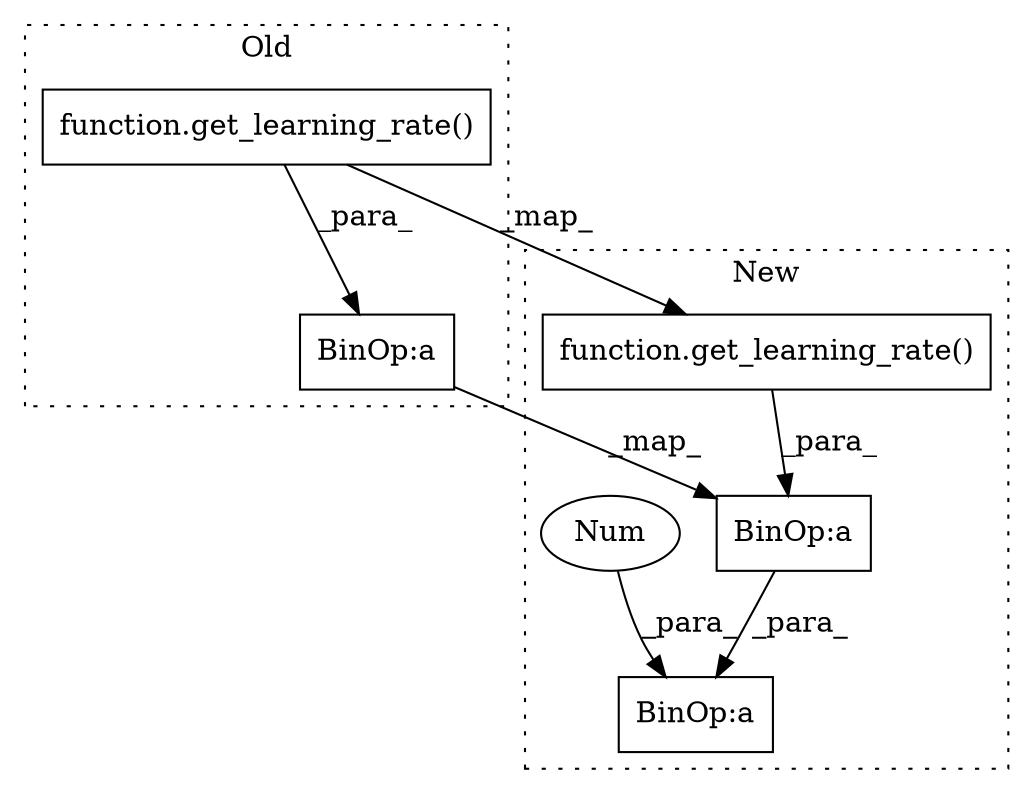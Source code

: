digraph G {
subgraph cluster0 {
1 [label="function.get_learning_rate()" a="75" s="2164,2186" l="18,1" shape="box"];
4 [label="BinOp:a" a="82" s="2187" l="3" shape="box"];
label = "Old";
style="dotted";
}
subgraph cluster1 {
2 [label="function.get_learning_rate()" a="75" s="2164,2186" l="18,1" shape="box"];
3 [label="BinOp:a" a="82" s="2181" l="27" shape="box"];
5 [label="BinOp:a" a="82" s="2187" l="3" shape="box"];
6 [label="Num" a="76" s="2208" l="1" shape="ellipse"];
label = "New";
style="dotted";
}
1 -> 2 [label="_map_"];
1 -> 4 [label="_para_"];
2 -> 5 [label="_para_"];
4 -> 5 [label="_map_"];
5 -> 3 [label="_para_"];
6 -> 3 [label="_para_"];
}